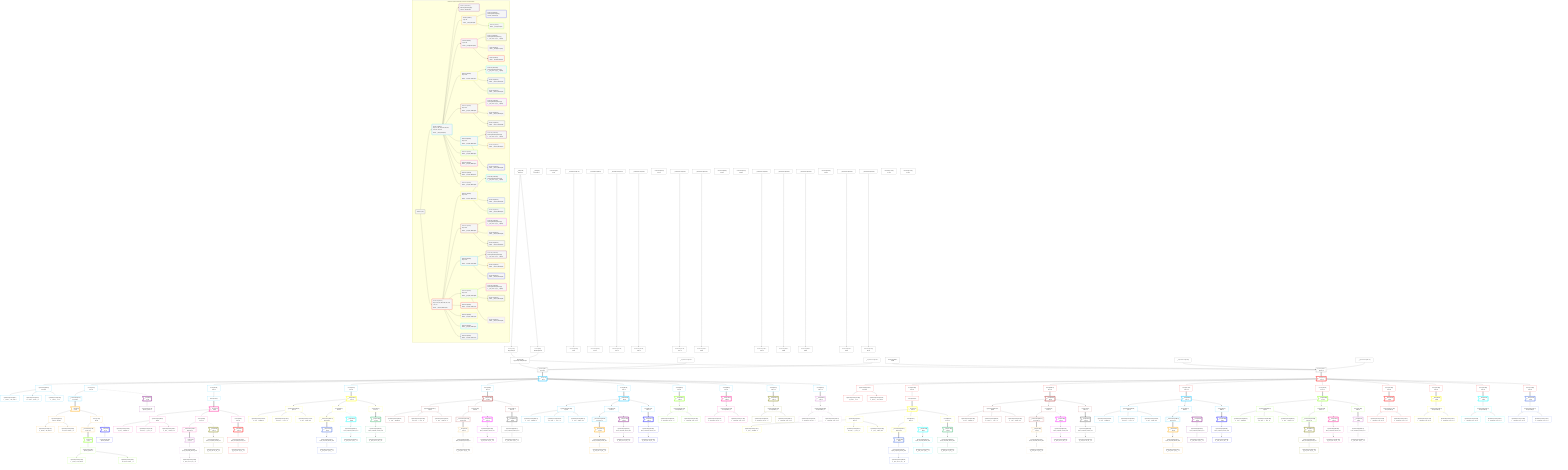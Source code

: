 %%{init: {'themeVariables': { 'fontSize': '12px'}}}%%
graph TD
    classDef path fill:#eee,stroke:#000,color:#000
    classDef plan fill:#fff,stroke-width:1px,color:#000
    classDef itemplan fill:#fff,stroke-width:2px,color:#000
    classDef sideeffectplan fill:#f00,stroke-width:2px,color:#000
    classDef bucket fill:#f6f6f6,color:#000,stroke-width:2px,text-align:left


    %% define steps
    __Value3["__Value[3∈0]<br />ᐸcontextᐳ"]:::plan
    __Value5["__Value[5∈0]<br />ᐸrootValueᐳ"]:::plan
    Access27["Access[27∈0]<br />ᐸ3.pgSettingsᐳ"]:::plan
    Access28["Access[28∈0]<br />ᐸ3.withPgClientᐳ"]:::plan
    Object29["Object[29∈0]<br />ᐸ{pgSettings,withPgClient}ᐳ"]:::plan
    __InputStaticLeaf216["__InputStaticLeaf[216∈0]"]:::plan
    __InputStaticLeaf278["__InputStaticLeaf[278∈0]"]:::plan
    PgSelect26[["PgSelect[26∈0]<br />ᐸpersonᐳ"]]:::plan
    __Item30>"__Item[30∈1]<br />ᐸ26ᐳ"]:::itemplan
    PgSelectSingle31["PgSelectSingle[31∈1]<br />ᐸpersonᐳ"]:::plan
    PgClassExpression32["PgClassExpression[32∈1]<br />ᐸ__person__...full_name”ᐳ"]:::plan
    PgClassExpression34["PgClassExpression[34∈1]<br />ᐸ”c”.”perso..._person__)ᐳ"]:::plan
    Connection47["Connection[47∈0]<br />ᐸ43ᐳ"]:::plan
    Access779["Access[779∈1]<br />ᐸ30.2ᐳ"]:::plan
    __ListTransform49[["__ListTransform[49∈1]<br />ᐸeach:48ᐳ"]]:::plan
    __Item50>"__Item[50∈2]<br />ᐸ779ᐳ"]:::itemplan
    PgSelectSingle51["PgSelectSingle[51∈2]<br />ᐸperson_friendsᐳ"]:::plan
    __Item52>"__Item[52∈3]<br />ᐸ49ᐳ"]:::itemplan
    PgSelectSingle53["PgSelectSingle[53∈3]<br />ᐸperson_friendsᐳ"]:::plan
    PgClassExpression54["PgClassExpression[54∈3]<br />ᐸ__person_f...full_name”ᐳ"]:::plan
    PgClassExpression56["PgClassExpression[56∈3]<br />ᐸ”c”.”perso...friends__)ᐳ"]:::plan
    __InputStaticLeaf57["__InputStaticLeaf[57∈0]"]:::plan
    Connection69["Connection[69∈0]<br />ᐸ65ᐳ"]:::plan
    Access777["Access[777∈3]<br />ᐸ52.3ᐳ"]:::plan
    __ListTransform71[["__ListTransform[71∈3]<br />ᐸeach:70ᐳ"]]:::plan
    __Item72>"__Item[72∈4]<br />ᐸ777ᐳ"]:::itemplan
    PgSelectSingle73["PgSelectSingle[73∈4]<br />ᐸperson_friendsᐳ"]:::plan
    __Item74>"__Item[74∈5]<br />ᐸ71ᐳ"]:::itemplan
    PgSelectSingle75["PgSelectSingle[75∈5]<br />ᐸperson_friendsᐳ"]:::plan
    PgClassExpression76["PgClassExpression[76∈5]<br />ᐸ__person_f...full_name”ᐳ"]:::plan
    PgClassExpression78["PgClassExpression[78∈5]<br />ᐸ”c”.”perso...friends__)ᐳ"]:::plan
    PgClassExpression79["PgClassExpression[79∈1]<br />ᐸ__person__.”id”ᐳ"]:::plan
    __InputStaticLeaf81["__InputStaticLeaf[81∈0]"]:::plan
    Connection105["Connection[105∈0]<br />ᐸ101ᐳ"]:::plan
    Access785["Access[785∈1]<br />ᐸ30.4ᐳ"]:::plan
    Reverse786["Reverse[786∈1]"]:::plan
    __Item107>"__Item[107∈6]<br />ᐸ786ᐳ"]:::itemplan
    PgSelectSingle108["PgSelectSingle[108∈6]<br />ᐸpostᐳ"]:::plan
    PgClassExpression109["PgClassExpression[109∈6]<br />ᐸ__post__.”headline”ᐳ"]:::plan
    PgClassExpression113["PgClassExpression[113∈6]<br />ᐸ”a”.”post_...(__post__)ᐳ"]:::plan
    PgClassExpression114["PgClassExpression[114∈6]<br />ᐸ__post__.”author_id”ᐳ"]:::plan
    __InputStaticLeaf115["__InputStaticLeaf[115∈0]"]:::plan
    Connection125["Connection[125∈0]<br />ᐸ121ᐳ"]:::plan
    Access781["Access[781∈6]<br />ᐸ107.3ᐳ"]:::plan
    __ListTransform127[["__ListTransform[127∈6]<br />ᐸeach:126ᐳ"]]:::plan
    __Item128>"__Item[128∈7]<br />ᐸ781ᐳ"]:::itemplan
    PgSelectSingle129["PgSelectSingle[129∈7]<br />ᐸpost_computed_interval_setᐳ"]:::plan
    PgClassExpression130["PgClassExpression[130∈7]<br />ᐸ__post_com...al_set__.vᐳ"]:::plan
    __Item131>"__Item[131∈8]<br />ᐸ127ᐳ"]:::itemplan
    PgSelectSingle132["PgSelectSingle[132∈8]<br />ᐸpost_computed_interval_setᐳ"]:::plan
    PgClassExpression133["PgClassExpression[133∈8]<br />ᐸ__post_com...al_set__.vᐳ"]:::plan
    Access783["Access[783∈6]<br />ᐸ107.4ᐳ"]:::plan
    __Item142>"__Item[142∈9]<br />ᐸ783ᐳ"]:::itemplan
    PgSelectSingle143["PgSelectSingle[143∈9]<br />ᐸpost_computed_interval_setᐳ"]:::plan
    PgClassExpression144["PgClassExpression[144∈9]<br />ᐸ__post_com...al_set__.vᐳ"]:::plan
    Access792["Access[792∈1]<br />ᐸ30.5ᐳ"]:::plan
    __Item167>"__Item[167∈10]<br />ᐸ792ᐳ"]:::itemplan
    PgSelectSingle168["PgSelectSingle[168∈10]<br />ᐸpostᐳ"]:::plan
    PgClassExpression169["PgClassExpression[169∈10]<br />ᐸ__post__.”headline”ᐳ"]:::plan
    PgClassExpression173["PgClassExpression[173∈10]<br />ᐸ”a”.”post_...(__post__)ᐳ"]:::plan
    PgClassExpression174["PgClassExpression[174∈10]<br />ᐸ__post__.”author_id”ᐳ"]:::plan
    __InputStaticLeaf175["__InputStaticLeaf[175∈0]"]:::plan
    Connection185["Connection[185∈0]<br />ᐸ181ᐳ"]:::plan
    Access788["Access[788∈10]<br />ᐸ167.3ᐳ"]:::plan
    __ListTransform187[["__ListTransform[187∈10]<br />ᐸeach:186ᐳ"]]:::plan
    __Item188>"__Item[188∈11]<br />ᐸ788ᐳ"]:::itemplan
    PgSelectSingle189["PgSelectSingle[189∈11]<br />ᐸpost_computed_interval_setᐳ"]:::plan
    PgClassExpression190["PgClassExpression[190∈11]<br />ᐸ__post_com...al_set__.vᐳ"]:::plan
    __Item191>"__Item[191∈12]<br />ᐸ187ᐳ"]:::itemplan
    PgSelectSingle192["PgSelectSingle[192∈12]<br />ᐸpost_computed_interval_setᐳ"]:::plan
    PgClassExpression193["PgClassExpression[193∈12]<br />ᐸ__post_com...al_set__.vᐳ"]:::plan
    Access790["Access[790∈10]<br />ᐸ167.4ᐳ"]:::plan
    __Item202>"__Item[202∈13]<br />ᐸ790ᐳ"]:::itemplan
    PgSelectSingle203["PgSelectSingle[203∈13]<br />ᐸpost_computed_interval_setᐳ"]:::plan
    PgClassExpression204["PgClassExpression[204∈13]<br />ᐸ__post_com...al_set__.vᐳ"]:::plan
    Connection231["Connection[231∈0]<br />ᐸ227ᐳ"]:::plan
    Access798["Access[798∈1]<br />ᐸ30.6ᐳ"]:::plan
    __Item233>"__Item[233∈14]<br />ᐸ798ᐳ"]:::itemplan
    PgSelectSingle234["PgSelectSingle[234∈14]<br />ᐸpostᐳ"]:::plan
    PgClassExpression235["PgClassExpression[235∈14]<br />ᐸ__post__.”headline”ᐳ"]:::plan
    PgClassExpression239["PgClassExpression[239∈14]<br />ᐸ”a”.”post_...(__post__)ᐳ"]:::plan
    PgClassExpression240["PgClassExpression[240∈14]<br />ᐸ__post__.”author_id”ᐳ"]:::plan
    __InputStaticLeaf241["__InputStaticLeaf[241∈0]"]:::plan
    Connection251["Connection[251∈0]<br />ᐸ247ᐳ"]:::plan
    Access794["Access[794∈14]<br />ᐸ233.3ᐳ"]:::plan
    __ListTransform253[["__ListTransform[253∈14]<br />ᐸeach:252ᐳ"]]:::plan
    __Item254>"__Item[254∈15]<br />ᐸ794ᐳ"]:::itemplan
    PgSelectSingle255["PgSelectSingle[255∈15]<br />ᐸpost_computed_interval_setᐳ"]:::plan
    PgClassExpression256["PgClassExpression[256∈15]<br />ᐸ__post_com...al_set__.vᐳ"]:::plan
    __Item257>"__Item[257∈16]<br />ᐸ253ᐳ"]:::itemplan
    PgSelectSingle258["PgSelectSingle[258∈16]<br />ᐸpost_computed_interval_setᐳ"]:::plan
    PgClassExpression259["PgClassExpression[259∈16]<br />ᐸ__post_com...al_set__.vᐳ"]:::plan
    Access796["Access[796∈14]<br />ᐸ233.4ᐳ"]:::plan
    __Item268>"__Item[268∈17]<br />ᐸ796ᐳ"]:::itemplan
    PgSelectSingle269["PgSelectSingle[269∈17]<br />ᐸpost_computed_interval_setᐳ"]:::plan
    PgClassExpression270["PgClassExpression[270∈17]<br />ᐸ__post_com...al_set__.vᐳ"]:::plan
    Access804["Access[804∈1]<br />ᐸ30.7ᐳ"]:::plan
    __Item293>"__Item[293∈18]<br />ᐸ804ᐳ"]:::itemplan
    PgSelectSingle294["PgSelectSingle[294∈18]<br />ᐸpostᐳ"]:::plan
    PgClassExpression295["PgClassExpression[295∈18]<br />ᐸ__post__.”headline”ᐳ"]:::plan
    PgClassExpression299["PgClassExpression[299∈18]<br />ᐸ”a”.”post_...(__post__)ᐳ"]:::plan
    PgClassExpression300["PgClassExpression[300∈18]<br />ᐸ__post__.”author_id”ᐳ"]:::plan
    __InputStaticLeaf301["__InputStaticLeaf[301∈0]"]:::plan
    Connection311["Connection[311∈0]<br />ᐸ307ᐳ"]:::plan
    Access800["Access[800∈18]<br />ᐸ293.3ᐳ"]:::plan
    __ListTransform313[["__ListTransform[313∈18]<br />ᐸeach:312ᐳ"]]:::plan
    __Item314>"__Item[314∈19]<br />ᐸ800ᐳ"]:::itemplan
    PgSelectSingle315["PgSelectSingle[315∈19]<br />ᐸpost_computed_interval_setᐳ"]:::plan
    PgClassExpression316["PgClassExpression[316∈19]<br />ᐸ__post_com...al_set__.vᐳ"]:::plan
    __Item317>"__Item[317∈20]<br />ᐸ313ᐳ"]:::itemplan
    PgSelectSingle318["PgSelectSingle[318∈20]<br />ᐸpost_computed_interval_setᐳ"]:::plan
    PgClassExpression319["PgClassExpression[319∈20]<br />ᐸ__post_com...al_set__.vᐳ"]:::plan
    Access802["Access[802∈18]<br />ᐸ293.4ᐳ"]:::plan
    __Item328>"__Item[328∈21]<br />ᐸ802ᐳ"]:::itemplan
    PgSelectSingle329["PgSelectSingle[329∈21]<br />ᐸpost_computed_interval_setᐳ"]:::plan
    PgClassExpression330["PgClassExpression[330∈21]<br />ᐸ__post_com...al_set__.vᐳ"]:::plan
    Connection349["Connection[349∈0]<br />ᐸ345ᐳ"]:::plan
    Access806["Access[806∈1]<br />ᐸ30.8ᐳ"]:::plan
    __Item351>"__Item[351∈22]<br />ᐸ806ᐳ"]:::itemplan
    PgSelectSingle352["PgSelectSingle[352∈22]<br />ᐸcompoundKeyᐳ"]:::plan
    PgClassExpression353["PgClassExpression[353∈22]<br />ᐸ__compound...rson_id_1”ᐳ"]:::plan
    PgClassExpression354["PgClassExpression[354∈22]<br />ᐸ__compound...rson_id_2”ᐳ"]:::plan
    Connection372["Connection[372∈0]<br />ᐸ368ᐳ"]:::plan
    Access808["Access[808∈1]<br />ᐸ30.9ᐳ"]:::plan
    __Item374>"__Item[374∈23]<br />ᐸ808ᐳ"]:::itemplan
    PgSelectSingle375["PgSelectSingle[375∈23]<br />ᐸcompoundKeyᐳ"]:::plan
    PgClassExpression376["PgClassExpression[376∈23]<br />ᐸ__compound...rson_id_1”ᐳ"]:::plan
    PgClassExpression377["PgClassExpression[377∈23]<br />ᐸ__compound...rson_id_2”ᐳ"]:::plan
    Access811["Access[811∈1]<br />ᐸ30.10ᐳ"]:::plan
    __Item391>"__Item[391∈24]<br />ᐸ811ᐳ"]:::itemplan
    PgSelectSingle392["PgSelectSingle[392∈24]<br />ᐸcompoundKeyᐳ"]:::plan
    PgClassExpression393["PgClassExpression[393∈24]<br />ᐸ__compound...rson_id_1”ᐳ"]:::plan
    PgClassExpression394["PgClassExpression[394∈24]<br />ᐸ__compound...rson_id_2”ᐳ"]:::plan
    Access812["Access[812∈1]<br />ᐸ30.11ᐳ"]:::plan
    __Item408>"__Item[408∈25]<br />ᐸ812ᐳ"]:::itemplan
    PgSelectSingle409["PgSelectSingle[409∈25]<br />ᐸcompoundKeyᐳ"]:::plan
    PgClassExpression410["PgClassExpression[410∈25]<br />ᐸ__compound...rson_id_1”ᐳ"]:::plan
    PgClassExpression411["PgClassExpression[411∈25]<br />ᐸ__compound...rson_id_2”ᐳ"]:::plan
    Connection439["Connection[439∈0]<br />ᐸ435ᐳ"]:::plan
    __InputStaticLeaf643["__InputStaticLeaf[643∈0]"]:::plan
    __InputStaticLeaf581["__InputStaticLeaf[581∈0]"]:::plan
    PgSelect440[["PgSelect[440∈0]<br />ᐸpersonᐳ"]]:::plan
    __Item441>"__Item[441∈26]<br />ᐸ440ᐳ"]:::itemplan
    PgSelectSingle442["PgSelectSingle[442∈26]<br />ᐸpersonᐳ"]:::plan
    PgClassExpression443["PgClassExpression[443∈26]<br />ᐸ__person__.”id”ᐳ"]:::plan
    PgClassExpression444["PgClassExpression[444∈26]<br />ᐸ__person__...full_name”ᐳ"]:::plan
    __InputStaticLeaf446["__InputStaticLeaf[446∈0]"]:::plan
    Connection470["Connection[470∈0]<br />ᐸ466ᐳ"]:::plan
    Access809["Access[809∈26]<br />ᐸ441.7ᐳ"]:::plan
    Reverse810["Reverse[810∈26]"]:::plan
    __Item472>"__Item[472∈27]<br />ᐸ810ᐳ"]:::itemplan
    PgSelectSingle473["PgSelectSingle[473∈27]<br />ᐸpostᐳ"]:::plan
    PgClassExpression474["PgClassExpression[474∈27]<br />ᐸ__post__.”headline”ᐳ"]:::plan
    PgClassExpression478["PgClassExpression[478∈27]<br />ᐸ”a”.”post_...(__post__)ᐳ"]:::plan
    PgClassExpression479["PgClassExpression[479∈27]<br />ᐸ__post__.”author_id”ᐳ"]:::plan
    __InputStaticLeaf480["__InputStaticLeaf[480∈0]"]:::plan
    Connection490["Connection[490∈0]<br />ᐸ486ᐳ"]:::plan
    Access807["Access[807∈27]<br />ᐸ472.1ᐳ"]:::plan
    __ListTransform492[["__ListTransform[492∈27]<br />ᐸeach:491ᐳ"]]:::plan
    __Item493>"__Item[493∈28]<br />ᐸ807ᐳ"]:::itemplan
    PgSelectSingle494["PgSelectSingle[494∈28]<br />ᐸpost_computed_interval_setᐳ"]:::plan
    PgClassExpression495["PgClassExpression[495∈28]<br />ᐸ__post_com...al_set__.vᐳ"]:::plan
    __Item496>"__Item[496∈29]<br />ᐸ492ᐳ"]:::itemplan
    PgSelectSingle497["PgSelectSingle[497∈29]<br />ᐸpost_computed_interval_setᐳ"]:::plan
    PgClassExpression498["PgClassExpression[498∈29]<br />ᐸ__post_com...al_set__.vᐳ"]:::plan
    Access805["Access[805∈27]<br />ᐸ472.0ᐳ"]:::plan
    __Item507>"__Item[507∈30]<br />ᐸ805ᐳ"]:::itemplan
    PgSelectSingle508["PgSelectSingle[508∈30]<br />ᐸpost_computed_interval_setᐳ"]:::plan
    PgClassExpression509["PgClassExpression[509∈30]<br />ᐸ__post_com...al_set__.vᐳ"]:::plan
    Access803["Access[803∈26]<br />ᐸ441.6ᐳ"]:::plan
    __Item532>"__Item[532∈31]<br />ᐸ803ᐳ"]:::itemplan
    PgSelectSingle533["PgSelectSingle[533∈31]<br />ᐸpostᐳ"]:::plan
    PgClassExpression534["PgClassExpression[534∈31]<br />ᐸ__post__.”headline”ᐳ"]:::plan
    PgClassExpression538["PgClassExpression[538∈31]<br />ᐸ”a”.”post_...(__post__)ᐳ"]:::plan
    PgClassExpression539["PgClassExpression[539∈31]<br />ᐸ__post__.”author_id”ᐳ"]:::plan
    __InputStaticLeaf540["__InputStaticLeaf[540∈0]"]:::plan
    Connection550["Connection[550∈0]<br />ᐸ546ᐳ"]:::plan
    Access801["Access[801∈31]<br />ᐸ532.1ᐳ"]:::plan
    __ListTransform552[["__ListTransform[552∈31]<br />ᐸeach:551ᐳ"]]:::plan
    __Item553>"__Item[553∈32]<br />ᐸ801ᐳ"]:::itemplan
    PgSelectSingle554["PgSelectSingle[554∈32]<br />ᐸpost_computed_interval_setᐳ"]:::plan
    PgClassExpression555["PgClassExpression[555∈32]<br />ᐸ__post_com...al_set__.vᐳ"]:::plan
    __Item556>"__Item[556∈33]<br />ᐸ552ᐳ"]:::itemplan
    PgSelectSingle557["PgSelectSingle[557∈33]<br />ᐸpost_computed_interval_setᐳ"]:::plan
    PgClassExpression558["PgClassExpression[558∈33]<br />ᐸ__post_com...al_set__.vᐳ"]:::plan
    Access799["Access[799∈31]<br />ᐸ532.0ᐳ"]:::plan
    __Item567>"__Item[567∈34]<br />ᐸ799ᐳ"]:::itemplan
    PgSelectSingle568["PgSelectSingle[568∈34]<br />ᐸpost_computed_interval_setᐳ"]:::plan
    PgClassExpression569["PgClassExpression[569∈34]<br />ᐸ__post_com...al_set__.vᐳ"]:::plan
    Connection596["Connection[596∈0]<br />ᐸ592ᐳ"]:::plan
    Access797["Access[797∈26]<br />ᐸ441.5ᐳ"]:::plan
    __Item598>"__Item[598∈35]<br />ᐸ797ᐳ"]:::itemplan
    PgSelectSingle599["PgSelectSingle[599∈35]<br />ᐸpostᐳ"]:::plan
    PgClassExpression600["PgClassExpression[600∈35]<br />ᐸ__post__.”headline”ᐳ"]:::plan
    PgClassExpression604["PgClassExpression[604∈35]<br />ᐸ”a”.”post_...(__post__)ᐳ"]:::plan
    PgClassExpression605["PgClassExpression[605∈35]<br />ᐸ__post__.”author_id”ᐳ"]:::plan
    __InputStaticLeaf606["__InputStaticLeaf[606∈0]"]:::plan
    Connection616["Connection[616∈0]<br />ᐸ612ᐳ"]:::plan
    Access795["Access[795∈35]<br />ᐸ598.1ᐳ"]:::plan
    __ListTransform618[["__ListTransform[618∈35]<br />ᐸeach:617ᐳ"]]:::plan
    __Item619>"__Item[619∈36]<br />ᐸ795ᐳ"]:::itemplan
    PgSelectSingle620["PgSelectSingle[620∈36]<br />ᐸpost_computed_interval_setᐳ"]:::plan
    PgClassExpression621["PgClassExpression[621∈36]<br />ᐸ__post_com...al_set__.vᐳ"]:::plan
    __Item622>"__Item[622∈37]<br />ᐸ618ᐳ"]:::itemplan
    PgSelectSingle623["PgSelectSingle[623∈37]<br />ᐸpost_computed_interval_setᐳ"]:::plan
    PgClassExpression624["PgClassExpression[624∈37]<br />ᐸ__post_com...al_set__.vᐳ"]:::plan
    Access793["Access[793∈35]<br />ᐸ598.0ᐳ"]:::plan
    __Item633>"__Item[633∈38]<br />ᐸ793ᐳ"]:::itemplan
    PgSelectSingle634["PgSelectSingle[634∈38]<br />ᐸpost_computed_interval_setᐳ"]:::plan
    PgClassExpression635["PgClassExpression[635∈38]<br />ᐸ__post_com...al_set__.vᐳ"]:::plan
    Access791["Access[791∈26]<br />ᐸ441.4ᐳ"]:::plan
    __Item658>"__Item[658∈39]<br />ᐸ791ᐳ"]:::itemplan
    PgSelectSingle659["PgSelectSingle[659∈39]<br />ᐸpostᐳ"]:::plan
    PgClassExpression660["PgClassExpression[660∈39]<br />ᐸ__post__.”headline”ᐳ"]:::plan
    PgClassExpression664["PgClassExpression[664∈39]<br />ᐸ”a”.”post_...(__post__)ᐳ"]:::plan
    PgClassExpression665["PgClassExpression[665∈39]<br />ᐸ__post__.”author_id”ᐳ"]:::plan
    __InputStaticLeaf666["__InputStaticLeaf[666∈0]"]:::plan
    Connection676["Connection[676∈0]<br />ᐸ672ᐳ"]:::plan
    Access789["Access[789∈39]<br />ᐸ658.1ᐳ"]:::plan
    __ListTransform678[["__ListTransform[678∈39]<br />ᐸeach:677ᐳ"]]:::plan
    __Item679>"__Item[679∈40]<br />ᐸ789ᐳ"]:::itemplan
    PgSelectSingle680["PgSelectSingle[680∈40]<br />ᐸpost_computed_interval_setᐳ"]:::plan
    PgClassExpression681["PgClassExpression[681∈40]<br />ᐸ__post_com...al_set__.vᐳ"]:::plan
    __Item682>"__Item[682∈41]<br />ᐸ678ᐳ"]:::itemplan
    PgSelectSingle683["PgSelectSingle[683∈41]<br />ᐸpost_computed_interval_setᐳ"]:::plan
    PgClassExpression684["PgClassExpression[684∈41]<br />ᐸ__post_com...al_set__.vᐳ"]:::plan
    Access787["Access[787∈39]<br />ᐸ658.0ᐳ"]:::plan
    __Item693>"__Item[693∈42]<br />ᐸ787ᐳ"]:::itemplan
    PgSelectSingle694["PgSelectSingle[694∈42]<br />ᐸpost_computed_interval_setᐳ"]:::plan
    PgClassExpression695["PgClassExpression[695∈42]<br />ᐸ__post_com...al_set__.vᐳ"]:::plan
    Connection714["Connection[714∈0]<br />ᐸ710ᐳ"]:::plan
    Access784["Access[784∈26]<br />ᐸ441.3ᐳ"]:::plan
    __Item716>"__Item[716∈43]<br />ᐸ784ᐳ"]:::itemplan
    PgSelectSingle717["PgSelectSingle[717∈43]<br />ᐸcompoundKeyᐳ"]:::plan
    PgClassExpression718["PgClassExpression[718∈43]<br />ᐸ__compound...rson_id_1”ᐳ"]:::plan
    PgClassExpression719["PgClassExpression[719∈43]<br />ᐸ__compound...rson_id_2”ᐳ"]:::plan
    Connection737["Connection[737∈0]<br />ᐸ733ᐳ"]:::plan
    Access782["Access[782∈26]<br />ᐸ441.2ᐳ"]:::plan
    __Item739>"__Item[739∈44]<br />ᐸ782ᐳ"]:::itemplan
    PgSelectSingle740["PgSelectSingle[740∈44]<br />ᐸcompoundKeyᐳ"]:::plan
    PgClassExpression741["PgClassExpression[741∈44]<br />ᐸ__compound...rson_id_1”ᐳ"]:::plan
    PgClassExpression742["PgClassExpression[742∈44]<br />ᐸ__compound...rson_id_2”ᐳ"]:::plan
    Access780["Access[780∈26]<br />ᐸ441.1ᐳ"]:::plan
    __Item756>"__Item[756∈45]<br />ᐸ780ᐳ"]:::itemplan
    PgSelectSingle757["PgSelectSingle[757∈45]<br />ᐸcompoundKeyᐳ"]:::plan
    PgClassExpression758["PgClassExpression[758∈45]<br />ᐸ__compound...rson_id_1”ᐳ"]:::plan
    PgClassExpression759["PgClassExpression[759∈45]<br />ᐸ__compound...rson_id_2”ᐳ"]:::plan
    Access778["Access[778∈26]<br />ᐸ441.0ᐳ"]:::plan
    __Item773>"__Item[773∈46]<br />ᐸ778ᐳ"]:::itemplan
    PgSelectSingle774["PgSelectSingle[774∈46]<br />ᐸcompoundKeyᐳ"]:::plan
    PgClassExpression775["PgClassExpression[775∈46]<br />ᐸ__compound...rson_id_1”ᐳ"]:::plan
    PgClassExpression776["PgClassExpression[776∈46]<br />ᐸ__compound...rson_id_2”ᐳ"]:::plan

    %% plan dependencies
    __Value3 --> Access27
    __Value3 --> Access28
    Access27 & Access28 --> Object29
    Object29 & __InputStaticLeaf216 & __InputStaticLeaf278 --> PgSelect26
    PgSelect26 ==> __Item30
    __Item30 --> PgSelectSingle31
    PgSelectSingle31 --> PgClassExpression32
    PgSelectSingle31 --> PgClassExpression34
    __Item30 --> Access779
    Access779 --> __ListTransform49
    Access779 -.-> __Item50
    __Item50 --> PgSelectSingle51
    __ListTransform49 ==> __Item52
    __Item52 --> PgSelectSingle53
    PgSelectSingle53 --> PgClassExpression54
    PgSelectSingle53 --> PgClassExpression56
    __InputStaticLeaf57 --> Connection69
    __Item52 --> Access777
    Access777 --> __ListTransform71
    Access777 -.-> __Item72
    __Item72 --> PgSelectSingle73
    __ListTransform71 ==> __Item74
    __Item74 --> PgSelectSingle75
    PgSelectSingle75 --> PgClassExpression76
    PgSelectSingle75 --> PgClassExpression78
    PgSelectSingle31 --> PgClassExpression79
    __InputStaticLeaf81 --> Connection105
    __Item30 --> Access785
    Access785 --> Reverse786
    Reverse786 ==> __Item107
    __Item107 --> PgSelectSingle108
    PgSelectSingle108 --> PgClassExpression109
    PgSelectSingle108 --> PgClassExpression113
    PgSelectSingle108 --> PgClassExpression114
    __InputStaticLeaf115 --> Connection125
    __Item107 --> Access781
    Access781 --> __ListTransform127
    Access781 -.-> __Item128
    __Item128 --> PgSelectSingle129
    PgSelectSingle129 --> PgClassExpression130
    __ListTransform127 ==> __Item131
    __Item131 --> PgSelectSingle132
    PgSelectSingle132 --> PgClassExpression133
    __Item107 --> Access783
    Access783 ==> __Item142
    __Item142 --> PgSelectSingle143
    PgSelectSingle143 --> PgClassExpression144
    __Item30 --> Access792
    Access792 ==> __Item167
    __Item167 --> PgSelectSingle168
    PgSelectSingle168 --> PgClassExpression169
    PgSelectSingle168 --> PgClassExpression173
    PgSelectSingle168 --> PgClassExpression174
    __InputStaticLeaf175 --> Connection185
    __Item167 --> Access788
    Access788 --> __ListTransform187
    Access788 -.-> __Item188
    __Item188 --> PgSelectSingle189
    PgSelectSingle189 --> PgClassExpression190
    __ListTransform187 ==> __Item191
    __Item191 --> PgSelectSingle192
    PgSelectSingle192 --> PgClassExpression193
    __Item167 --> Access790
    Access790 ==> __Item202
    __Item202 --> PgSelectSingle203
    PgSelectSingle203 --> PgClassExpression204
    __Item30 --> Access798
    Access798 ==> __Item233
    __Item233 --> PgSelectSingle234
    PgSelectSingle234 --> PgClassExpression235
    PgSelectSingle234 --> PgClassExpression239
    PgSelectSingle234 --> PgClassExpression240
    __InputStaticLeaf241 --> Connection251
    __Item233 --> Access794
    Access794 --> __ListTransform253
    Access794 -.-> __Item254
    __Item254 --> PgSelectSingle255
    PgSelectSingle255 --> PgClassExpression256
    __ListTransform253 ==> __Item257
    __Item257 --> PgSelectSingle258
    PgSelectSingle258 --> PgClassExpression259
    __Item233 --> Access796
    Access796 ==> __Item268
    __Item268 --> PgSelectSingle269
    PgSelectSingle269 --> PgClassExpression270
    __Item30 --> Access804
    Access804 ==> __Item293
    __Item293 --> PgSelectSingle294
    PgSelectSingle294 --> PgClassExpression295
    PgSelectSingle294 --> PgClassExpression299
    PgSelectSingle294 --> PgClassExpression300
    __InputStaticLeaf301 --> Connection311
    __Item293 --> Access800
    Access800 --> __ListTransform313
    Access800 -.-> __Item314
    __Item314 --> PgSelectSingle315
    PgSelectSingle315 --> PgClassExpression316
    __ListTransform313 ==> __Item317
    __Item317 --> PgSelectSingle318
    PgSelectSingle318 --> PgClassExpression319
    __Item293 --> Access802
    Access802 ==> __Item328
    __Item328 --> PgSelectSingle329
    PgSelectSingle329 --> PgClassExpression330
    __Item30 --> Access806
    Access806 ==> __Item351
    __Item351 --> PgSelectSingle352
    PgSelectSingle352 --> PgClassExpression353
    PgSelectSingle352 --> PgClassExpression354
    __Item30 --> Access808
    Access808 ==> __Item374
    __Item374 --> PgSelectSingle375
    PgSelectSingle375 --> PgClassExpression376
    PgSelectSingle375 --> PgClassExpression377
    __Item30 --> Access811
    Access811 ==> __Item391
    __Item391 --> PgSelectSingle392
    PgSelectSingle392 --> PgClassExpression393
    PgSelectSingle392 --> PgClassExpression394
    __Item30 --> Access812
    Access812 ==> __Item408
    __Item408 --> PgSelectSingle409
    PgSelectSingle409 --> PgClassExpression410
    PgSelectSingle409 --> PgClassExpression411
    Object29 & Connection439 & __InputStaticLeaf643 & __InputStaticLeaf581 --> PgSelect440
    PgSelect440 ==> __Item441
    __Item441 --> PgSelectSingle442
    PgSelectSingle442 --> PgClassExpression443
    PgSelectSingle442 --> PgClassExpression444
    __InputStaticLeaf446 --> Connection470
    __Item441 --> Access809
    Access809 --> Reverse810
    Reverse810 ==> __Item472
    __Item472 --> PgSelectSingle473
    PgSelectSingle473 --> PgClassExpression474
    PgSelectSingle473 --> PgClassExpression478
    PgSelectSingle473 --> PgClassExpression479
    __InputStaticLeaf480 --> Connection490
    __Item472 --> Access807
    Access807 --> __ListTransform492
    Access807 -.-> __Item493
    __Item493 --> PgSelectSingle494
    PgSelectSingle494 --> PgClassExpression495
    __ListTransform492 ==> __Item496
    __Item496 --> PgSelectSingle497
    PgSelectSingle497 --> PgClassExpression498
    __Item472 --> Access805
    Access805 ==> __Item507
    __Item507 --> PgSelectSingle508
    PgSelectSingle508 --> PgClassExpression509
    __Item441 --> Access803
    Access803 ==> __Item532
    __Item532 --> PgSelectSingle533
    PgSelectSingle533 --> PgClassExpression534
    PgSelectSingle533 --> PgClassExpression538
    PgSelectSingle533 --> PgClassExpression539
    __InputStaticLeaf540 --> Connection550
    __Item532 --> Access801
    Access801 --> __ListTransform552
    Access801 -.-> __Item553
    __Item553 --> PgSelectSingle554
    PgSelectSingle554 --> PgClassExpression555
    __ListTransform552 ==> __Item556
    __Item556 --> PgSelectSingle557
    PgSelectSingle557 --> PgClassExpression558
    __Item532 --> Access799
    Access799 ==> __Item567
    __Item567 --> PgSelectSingle568
    PgSelectSingle568 --> PgClassExpression569
    __Item441 --> Access797
    Access797 ==> __Item598
    __Item598 --> PgSelectSingle599
    PgSelectSingle599 --> PgClassExpression600
    PgSelectSingle599 --> PgClassExpression604
    PgSelectSingle599 --> PgClassExpression605
    __InputStaticLeaf606 --> Connection616
    __Item598 --> Access795
    Access795 --> __ListTransform618
    Access795 -.-> __Item619
    __Item619 --> PgSelectSingle620
    PgSelectSingle620 --> PgClassExpression621
    __ListTransform618 ==> __Item622
    __Item622 --> PgSelectSingle623
    PgSelectSingle623 --> PgClassExpression624
    __Item598 --> Access793
    Access793 ==> __Item633
    __Item633 --> PgSelectSingle634
    PgSelectSingle634 --> PgClassExpression635
    __Item441 --> Access791
    Access791 ==> __Item658
    __Item658 --> PgSelectSingle659
    PgSelectSingle659 --> PgClassExpression660
    PgSelectSingle659 --> PgClassExpression664
    PgSelectSingle659 --> PgClassExpression665
    __InputStaticLeaf666 --> Connection676
    __Item658 --> Access789
    Access789 --> __ListTransform678
    Access789 -.-> __Item679
    __Item679 --> PgSelectSingle680
    PgSelectSingle680 --> PgClassExpression681
    __ListTransform678 ==> __Item682
    __Item682 --> PgSelectSingle683
    PgSelectSingle683 --> PgClassExpression684
    __Item658 --> Access787
    Access787 ==> __Item693
    __Item693 --> PgSelectSingle694
    PgSelectSingle694 --> PgClassExpression695
    __Item441 --> Access784
    Access784 ==> __Item716
    __Item716 --> PgSelectSingle717
    PgSelectSingle717 --> PgClassExpression718
    PgSelectSingle717 --> PgClassExpression719
    __Item441 --> Access782
    Access782 ==> __Item739
    __Item739 --> PgSelectSingle740
    PgSelectSingle740 --> PgClassExpression741
    PgSelectSingle740 --> PgClassExpression742
    __Item441 --> Access780
    Access780 ==> __Item756
    __Item756 --> PgSelectSingle757
    PgSelectSingle757 --> PgClassExpression758
    PgSelectSingle757 --> PgClassExpression759
    __Item441 --> Access778
    Access778 ==> __Item773
    __Item773 --> PgSelectSingle774
    PgSelectSingle774 --> PgClassExpression775
    PgSelectSingle774 --> PgClassExpression776

    subgraph "Buckets for queries/v4/simple-procedure-computed-fields"
    Bucket0("Bucket 0 (root)"):::bucket
    classDef bucket0 stroke:#696969
    class Bucket0,__Value3,__Value5,PgSelect26,Access27,Access28,Object29,Connection47,__InputStaticLeaf57,Connection69,__InputStaticLeaf81,Connection105,__InputStaticLeaf115,Connection125,__InputStaticLeaf175,Connection185,__InputStaticLeaf216,Connection231,__InputStaticLeaf241,Connection251,__InputStaticLeaf278,__InputStaticLeaf301,Connection311,Connection349,Connection372,Connection439,PgSelect440,__InputStaticLeaf446,Connection470,__InputStaticLeaf480,Connection490,__InputStaticLeaf540,Connection550,__InputStaticLeaf581,Connection596,__InputStaticLeaf606,Connection616,__InputStaticLeaf643,__InputStaticLeaf666,Connection676,Connection714,Connection737 bucket0
    Bucket1("Bucket 1 (listItem)<br />Deps: 47, 69, 105, 125, 185, 231, 251, 311, 349, 372<br /><br />ROOT __Item{1}ᐸ26ᐳ[30]"):::bucket
    classDef bucket1 stroke:#00bfff
    class Bucket1,__Item30,PgSelectSingle31,PgClassExpression32,PgClassExpression34,__ListTransform49,PgClassExpression79,Access779,Access785,Reverse786,Access792,Access798,Access804,Access806,Access808,Access811,Access812 bucket1
    Bucket2("Bucket 2 (subroutine)<br />ROOT PgSelectSingle{2}ᐸperson_friendsᐳ[51]"):::bucket
    classDef bucket2 stroke:#7f007f
    class Bucket2,__Item50,PgSelectSingle51 bucket2
    Bucket3("Bucket 3 (listItem)<br />Deps: 69<br /><br />ROOT __Item{3}ᐸ49ᐳ[52]"):::bucket
    classDef bucket3 stroke:#ffa500
    class Bucket3,__Item52,PgSelectSingle53,PgClassExpression54,PgClassExpression56,__ListTransform71,Access777 bucket3
    Bucket4("Bucket 4 (subroutine)<br />ROOT PgSelectSingle{4}ᐸperson_friendsᐳ[73]"):::bucket
    classDef bucket4 stroke:#0000ff
    class Bucket4,__Item72,PgSelectSingle73 bucket4
    Bucket5("Bucket 5 (listItem)<br />ROOT __Item{5}ᐸ71ᐳ[74]"):::bucket
    classDef bucket5 stroke:#7fff00
    class Bucket5,__Item74,PgSelectSingle75,PgClassExpression76,PgClassExpression78 bucket5
    Bucket6("Bucket 6 (listItem)<br />Deps: 125<br /><br />ROOT __Item{6}ᐸ786ᐳ[107]"):::bucket
    classDef bucket6 stroke:#ff1493
    class Bucket6,__Item107,PgSelectSingle108,PgClassExpression109,PgClassExpression113,PgClassExpression114,__ListTransform127,Access781,Access783 bucket6
    Bucket7("Bucket 7 (subroutine)<br />ROOT PgClassExpression{7}ᐸ__post_com...al_set__.vᐳ[130]"):::bucket
    classDef bucket7 stroke:#808000
    class Bucket7,__Item128,PgSelectSingle129,PgClassExpression130 bucket7
    Bucket8("Bucket 8 (listItem)<br />ROOT __Item{8}ᐸ127ᐳ[131]"):::bucket
    classDef bucket8 stroke:#dda0dd
    class Bucket8,__Item131,PgSelectSingle132,PgClassExpression133 bucket8
    Bucket9("Bucket 9 (listItem)<br />ROOT __Item{9}ᐸ783ᐳ[142]"):::bucket
    classDef bucket9 stroke:#ff0000
    class Bucket9,__Item142,PgSelectSingle143,PgClassExpression144 bucket9
    Bucket10("Bucket 10 (listItem)<br />Deps: 185<br /><br />ROOT __Item{10}ᐸ792ᐳ[167]"):::bucket
    classDef bucket10 stroke:#ffff00
    class Bucket10,__Item167,PgSelectSingle168,PgClassExpression169,PgClassExpression173,PgClassExpression174,__ListTransform187,Access788,Access790 bucket10
    Bucket11("Bucket 11 (subroutine)<br />ROOT PgClassExpression{11}ᐸ__post_com...al_set__.vᐳ[190]"):::bucket
    classDef bucket11 stroke:#00ffff
    class Bucket11,__Item188,PgSelectSingle189,PgClassExpression190 bucket11
    Bucket12("Bucket 12 (listItem)<br />ROOT __Item{12}ᐸ187ᐳ[191]"):::bucket
    classDef bucket12 stroke:#4169e1
    class Bucket12,__Item191,PgSelectSingle192,PgClassExpression193 bucket12
    Bucket13("Bucket 13 (listItem)<br />ROOT __Item{13}ᐸ790ᐳ[202]"):::bucket
    classDef bucket13 stroke:#3cb371
    class Bucket13,__Item202,PgSelectSingle203,PgClassExpression204 bucket13
    Bucket14("Bucket 14 (listItem)<br />Deps: 251<br /><br />ROOT __Item{14}ᐸ798ᐳ[233]"):::bucket
    classDef bucket14 stroke:#a52a2a
    class Bucket14,__Item233,PgSelectSingle234,PgClassExpression235,PgClassExpression239,PgClassExpression240,__ListTransform253,Access794,Access796 bucket14
    Bucket15("Bucket 15 (subroutine)<br />ROOT PgClassExpression{15}ᐸ__post_com...al_set__.vᐳ[256]"):::bucket
    classDef bucket15 stroke:#ff00ff
    class Bucket15,__Item254,PgSelectSingle255,PgClassExpression256 bucket15
    Bucket16("Bucket 16 (listItem)<br />ROOT __Item{16}ᐸ253ᐳ[257]"):::bucket
    classDef bucket16 stroke:#f5deb3
    class Bucket16,__Item257,PgSelectSingle258,PgClassExpression259 bucket16
    Bucket17("Bucket 17 (listItem)<br />ROOT __Item{17}ᐸ796ᐳ[268]"):::bucket
    classDef bucket17 stroke:#696969
    class Bucket17,__Item268,PgSelectSingle269,PgClassExpression270 bucket17
    Bucket18("Bucket 18 (listItem)<br />Deps: 311<br /><br />ROOT __Item{18}ᐸ804ᐳ[293]"):::bucket
    classDef bucket18 stroke:#00bfff
    class Bucket18,__Item293,PgSelectSingle294,PgClassExpression295,PgClassExpression299,PgClassExpression300,__ListTransform313,Access800,Access802 bucket18
    Bucket19("Bucket 19 (subroutine)<br />ROOT PgClassExpression{19}ᐸ__post_com...al_set__.vᐳ[316]"):::bucket
    classDef bucket19 stroke:#7f007f
    class Bucket19,__Item314,PgSelectSingle315,PgClassExpression316 bucket19
    Bucket20("Bucket 20 (listItem)<br />ROOT __Item{20}ᐸ313ᐳ[317]"):::bucket
    classDef bucket20 stroke:#ffa500
    class Bucket20,__Item317,PgSelectSingle318,PgClassExpression319 bucket20
    Bucket21("Bucket 21 (listItem)<br />ROOT __Item{21}ᐸ802ᐳ[328]"):::bucket
    classDef bucket21 stroke:#0000ff
    class Bucket21,__Item328,PgSelectSingle329,PgClassExpression330 bucket21
    Bucket22("Bucket 22 (listItem)<br />ROOT __Item{22}ᐸ806ᐳ[351]"):::bucket
    classDef bucket22 stroke:#7fff00
    class Bucket22,__Item351,PgSelectSingle352,PgClassExpression353,PgClassExpression354 bucket22
    Bucket23("Bucket 23 (listItem)<br />ROOT __Item{23}ᐸ808ᐳ[374]"):::bucket
    classDef bucket23 stroke:#ff1493
    class Bucket23,__Item374,PgSelectSingle375,PgClassExpression376,PgClassExpression377 bucket23
    Bucket24("Bucket 24 (listItem)<br />ROOT __Item{24}ᐸ811ᐳ[391]"):::bucket
    classDef bucket24 stroke:#808000
    class Bucket24,__Item391,PgSelectSingle392,PgClassExpression393,PgClassExpression394 bucket24
    Bucket25("Bucket 25 (listItem)<br />ROOT __Item{25}ᐸ812ᐳ[408]"):::bucket
    classDef bucket25 stroke:#dda0dd
    class Bucket25,__Item408,PgSelectSingle409,PgClassExpression410,PgClassExpression411 bucket25
    Bucket26("Bucket 26 (listItem)<br />Deps: 470, 490, 550, 596, 616, 676, 714, 737<br /><br />ROOT __Item{26}ᐸ440ᐳ[441]"):::bucket
    classDef bucket26 stroke:#ff0000
    class Bucket26,__Item441,PgSelectSingle442,PgClassExpression443,PgClassExpression444,Access778,Access780,Access782,Access784,Access791,Access797,Access803,Access809,Reverse810 bucket26
    Bucket27("Bucket 27 (listItem)<br />Deps: 490<br /><br />ROOT __Item{27}ᐸ810ᐳ[472]"):::bucket
    classDef bucket27 stroke:#ffff00
    class Bucket27,__Item472,PgSelectSingle473,PgClassExpression474,PgClassExpression478,PgClassExpression479,__ListTransform492,Access805,Access807 bucket27
    Bucket28("Bucket 28 (subroutine)<br />ROOT PgClassExpression{28}ᐸ__post_com...al_set__.vᐳ[495]"):::bucket
    classDef bucket28 stroke:#00ffff
    class Bucket28,__Item493,PgSelectSingle494,PgClassExpression495 bucket28
    Bucket29("Bucket 29 (listItem)<br />ROOT __Item{29}ᐸ492ᐳ[496]"):::bucket
    classDef bucket29 stroke:#4169e1
    class Bucket29,__Item496,PgSelectSingle497,PgClassExpression498 bucket29
    Bucket30("Bucket 30 (listItem)<br />ROOT __Item{30}ᐸ805ᐳ[507]"):::bucket
    classDef bucket30 stroke:#3cb371
    class Bucket30,__Item507,PgSelectSingle508,PgClassExpression509 bucket30
    Bucket31("Bucket 31 (listItem)<br />Deps: 550<br /><br />ROOT __Item{31}ᐸ803ᐳ[532]"):::bucket
    classDef bucket31 stroke:#a52a2a
    class Bucket31,__Item532,PgSelectSingle533,PgClassExpression534,PgClassExpression538,PgClassExpression539,__ListTransform552,Access799,Access801 bucket31
    Bucket32("Bucket 32 (subroutine)<br />ROOT PgClassExpression{32}ᐸ__post_com...al_set__.vᐳ[555]"):::bucket
    classDef bucket32 stroke:#ff00ff
    class Bucket32,__Item553,PgSelectSingle554,PgClassExpression555 bucket32
    Bucket33("Bucket 33 (listItem)<br />ROOT __Item{33}ᐸ552ᐳ[556]"):::bucket
    classDef bucket33 stroke:#f5deb3
    class Bucket33,__Item556,PgSelectSingle557,PgClassExpression558 bucket33
    Bucket34("Bucket 34 (listItem)<br />ROOT __Item{34}ᐸ799ᐳ[567]"):::bucket
    classDef bucket34 stroke:#696969
    class Bucket34,__Item567,PgSelectSingle568,PgClassExpression569 bucket34
    Bucket35("Bucket 35 (listItem)<br />Deps: 616<br /><br />ROOT __Item{35}ᐸ797ᐳ[598]"):::bucket
    classDef bucket35 stroke:#00bfff
    class Bucket35,__Item598,PgSelectSingle599,PgClassExpression600,PgClassExpression604,PgClassExpression605,__ListTransform618,Access793,Access795 bucket35
    Bucket36("Bucket 36 (subroutine)<br />ROOT PgClassExpression{36}ᐸ__post_com...al_set__.vᐳ[621]"):::bucket
    classDef bucket36 stroke:#7f007f
    class Bucket36,__Item619,PgSelectSingle620,PgClassExpression621 bucket36
    Bucket37("Bucket 37 (listItem)<br />ROOT __Item{37}ᐸ618ᐳ[622]"):::bucket
    classDef bucket37 stroke:#ffa500
    class Bucket37,__Item622,PgSelectSingle623,PgClassExpression624 bucket37
    Bucket38("Bucket 38 (listItem)<br />ROOT __Item{38}ᐸ793ᐳ[633]"):::bucket
    classDef bucket38 stroke:#0000ff
    class Bucket38,__Item633,PgSelectSingle634,PgClassExpression635 bucket38
    Bucket39("Bucket 39 (listItem)<br />Deps: 676<br /><br />ROOT __Item{39}ᐸ791ᐳ[658]"):::bucket
    classDef bucket39 stroke:#7fff00
    class Bucket39,__Item658,PgSelectSingle659,PgClassExpression660,PgClassExpression664,PgClassExpression665,__ListTransform678,Access787,Access789 bucket39
    Bucket40("Bucket 40 (subroutine)<br />ROOT PgClassExpression{40}ᐸ__post_com...al_set__.vᐳ[681]"):::bucket
    classDef bucket40 stroke:#ff1493
    class Bucket40,__Item679,PgSelectSingle680,PgClassExpression681 bucket40
    Bucket41("Bucket 41 (listItem)<br />ROOT __Item{41}ᐸ678ᐳ[682]"):::bucket
    classDef bucket41 stroke:#808000
    class Bucket41,__Item682,PgSelectSingle683,PgClassExpression684 bucket41
    Bucket42("Bucket 42 (listItem)<br />ROOT __Item{42}ᐸ787ᐳ[693]"):::bucket
    classDef bucket42 stroke:#dda0dd
    class Bucket42,__Item693,PgSelectSingle694,PgClassExpression695 bucket42
    Bucket43("Bucket 43 (listItem)<br />ROOT __Item{43}ᐸ784ᐳ[716]"):::bucket
    classDef bucket43 stroke:#ff0000
    class Bucket43,__Item716,PgSelectSingle717,PgClassExpression718,PgClassExpression719 bucket43
    Bucket44("Bucket 44 (listItem)<br />ROOT __Item{44}ᐸ782ᐳ[739]"):::bucket
    classDef bucket44 stroke:#ffff00
    class Bucket44,__Item739,PgSelectSingle740,PgClassExpression741,PgClassExpression742 bucket44
    Bucket45("Bucket 45 (listItem)<br />ROOT __Item{45}ᐸ780ᐳ[756]"):::bucket
    classDef bucket45 stroke:#00ffff
    class Bucket45,__Item756,PgSelectSingle757,PgClassExpression758,PgClassExpression759 bucket45
    Bucket46("Bucket 46 (listItem)<br />ROOT __Item{46}ᐸ778ᐳ[773]"):::bucket
    classDef bucket46 stroke:#4169e1
    class Bucket46,__Item773,PgSelectSingle774,PgClassExpression775,PgClassExpression776 bucket46
    Bucket0 --> Bucket1 & Bucket26
    Bucket1 --> Bucket2 & Bucket3 & Bucket6 & Bucket10 & Bucket14 & Bucket18 & Bucket22 & Bucket23 & Bucket24 & Bucket25
    Bucket3 --> Bucket4 & Bucket5
    Bucket6 --> Bucket7 & Bucket8 & Bucket9
    Bucket10 --> Bucket11 & Bucket12 & Bucket13
    Bucket14 --> Bucket15 & Bucket16 & Bucket17
    Bucket18 --> Bucket19 & Bucket20 & Bucket21
    Bucket26 --> Bucket27 & Bucket31 & Bucket35 & Bucket39 & Bucket43 & Bucket44 & Bucket45 & Bucket46
    Bucket27 --> Bucket28 & Bucket29 & Bucket30
    Bucket31 --> Bucket32 & Bucket33 & Bucket34
    Bucket35 --> Bucket36 & Bucket37 & Bucket38
    Bucket39 --> Bucket40 & Bucket41 & Bucket42
    end